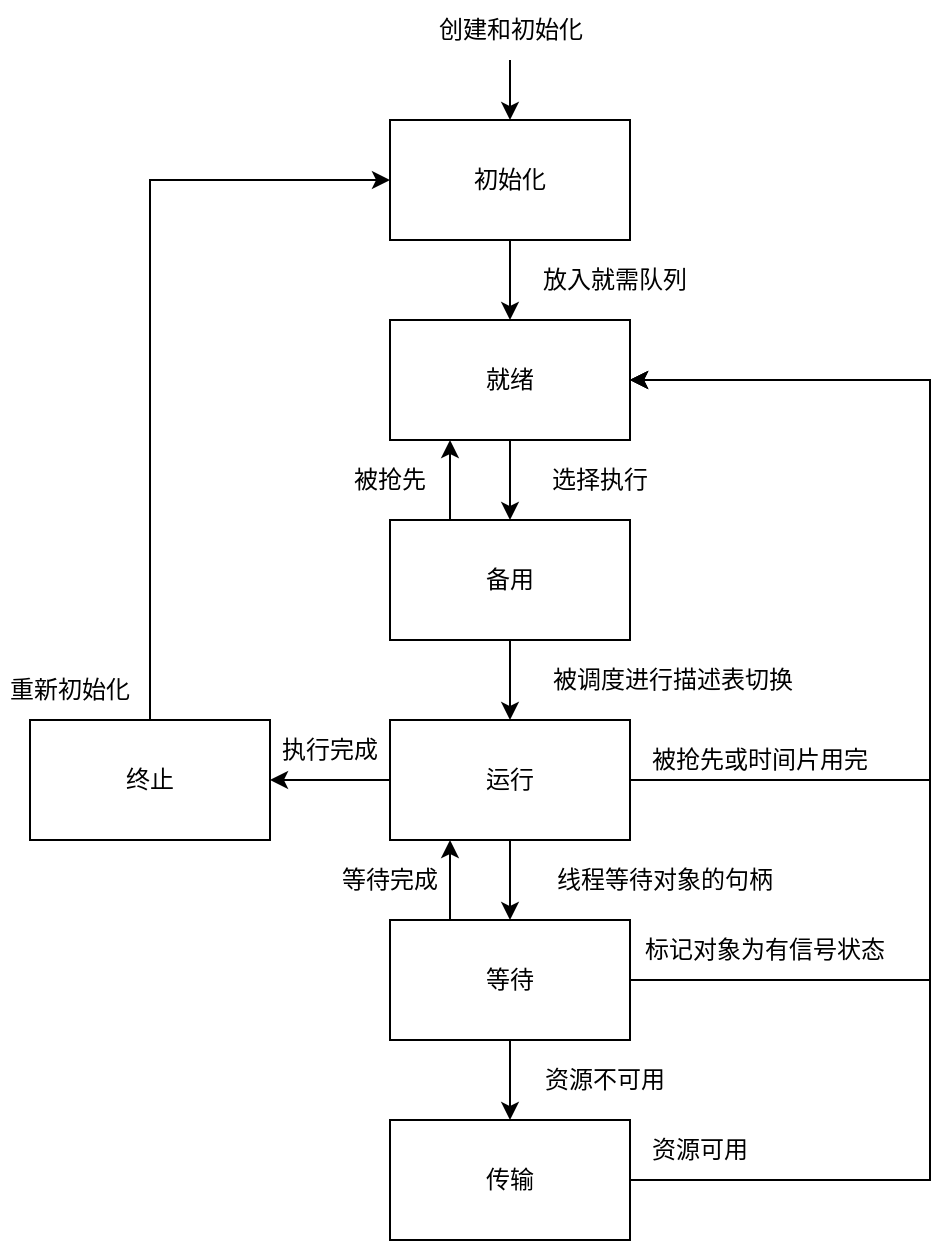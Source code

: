 <mxfile version="24.7.17">
  <diagram name="Page-1" id="mkKhUcKm5UyrQR3RTK5K">
    <mxGraphModel dx="1213" dy="669" grid="0" gridSize="5" guides="1" tooltips="1" connect="1" arrows="1" fold="1" page="0" pageScale="1" pageWidth="850" pageHeight="1100" background="none" math="0" shadow="0">
      <root>
        <mxCell id="0" />
        <mxCell id="1" parent="0" />
        <mxCell id="4ZR0F3iuvw6Yy7JSShZN-8" value="" style="edgeStyle=orthogonalEdgeStyle;rounded=0;orthogonalLoop=1;jettySize=auto;html=1;" edge="1" parent="1" source="4ZR0F3iuvw6Yy7JSShZN-1" target="4ZR0F3iuvw6Yy7JSShZN-2">
          <mxGeometry relative="1" as="geometry" />
        </mxCell>
        <mxCell id="4ZR0F3iuvw6Yy7JSShZN-1" value="初始化" style="rounded=0;whiteSpace=wrap;html=1;gradientColor=none;fillColor=none;strokeColor=default;" vertex="1" parent="1">
          <mxGeometry x="240" y="100" width="120" height="60" as="geometry" />
        </mxCell>
        <mxCell id="4ZR0F3iuvw6Yy7JSShZN-12" value="" style="edgeStyle=orthogonalEdgeStyle;rounded=0;orthogonalLoop=1;jettySize=auto;html=1;" edge="1" parent="1" source="4ZR0F3iuvw6Yy7JSShZN-2" target="4ZR0F3iuvw6Yy7JSShZN-3">
          <mxGeometry relative="1" as="geometry" />
        </mxCell>
        <mxCell id="4ZR0F3iuvw6Yy7JSShZN-2" value="就绪" style="rounded=0;whiteSpace=wrap;html=1;" vertex="1" parent="1">
          <mxGeometry x="240" y="200" width="120" height="60" as="geometry" />
        </mxCell>
        <mxCell id="4ZR0F3iuvw6Yy7JSShZN-14" value="" style="edgeStyle=orthogonalEdgeStyle;rounded=0;orthogonalLoop=1;jettySize=auto;html=1;" edge="1" parent="1" source="4ZR0F3iuvw6Yy7JSShZN-3" target="4ZR0F3iuvw6Yy7JSShZN-4">
          <mxGeometry relative="1" as="geometry" />
        </mxCell>
        <mxCell id="4ZR0F3iuvw6Yy7JSShZN-3" value="备用" style="rounded=0;whiteSpace=wrap;html=1;" vertex="1" parent="1">
          <mxGeometry x="240" y="300" width="120" height="60" as="geometry" />
        </mxCell>
        <mxCell id="4ZR0F3iuvw6Yy7JSShZN-16" value="" style="edgeStyle=orthogonalEdgeStyle;rounded=0;orthogonalLoop=1;jettySize=auto;html=1;" edge="1" parent="1" source="4ZR0F3iuvw6Yy7JSShZN-4" target="4ZR0F3iuvw6Yy7JSShZN-5">
          <mxGeometry relative="1" as="geometry" />
        </mxCell>
        <mxCell id="4ZR0F3iuvw6Yy7JSShZN-24" value="" style="edgeStyle=orthogonalEdgeStyle;rounded=0;orthogonalLoop=1;jettySize=auto;html=1;" edge="1" parent="1" source="4ZR0F3iuvw6Yy7JSShZN-4" target="4ZR0F3iuvw6Yy7JSShZN-7">
          <mxGeometry relative="1" as="geometry" />
        </mxCell>
        <mxCell id="4ZR0F3iuvw6Yy7JSShZN-32" style="edgeStyle=orthogonalEdgeStyle;rounded=0;orthogonalLoop=1;jettySize=auto;html=1;exitX=1;exitY=0.5;exitDx=0;exitDy=0;entryX=1;entryY=0.5;entryDx=0;entryDy=0;" edge="1" parent="1" source="4ZR0F3iuvw6Yy7JSShZN-4" target="4ZR0F3iuvw6Yy7JSShZN-2">
          <mxGeometry relative="1" as="geometry">
            <Array as="points">
              <mxPoint x="510" y="430" />
              <mxPoint x="510" y="230" />
            </Array>
          </mxGeometry>
        </mxCell>
        <mxCell id="4ZR0F3iuvw6Yy7JSShZN-4" value="运行" style="rounded=0;whiteSpace=wrap;html=1;" vertex="1" parent="1">
          <mxGeometry x="240" y="400" width="120" height="60" as="geometry" />
        </mxCell>
        <mxCell id="4ZR0F3iuvw6Yy7JSShZN-18" value="" style="edgeStyle=orthogonalEdgeStyle;rounded=0;orthogonalLoop=1;jettySize=auto;html=1;" edge="1" parent="1" source="4ZR0F3iuvw6Yy7JSShZN-5" target="4ZR0F3iuvw6Yy7JSShZN-6">
          <mxGeometry relative="1" as="geometry" />
        </mxCell>
        <mxCell id="4ZR0F3iuvw6Yy7JSShZN-20" style="edgeStyle=orthogonalEdgeStyle;rounded=0;orthogonalLoop=1;jettySize=auto;html=1;exitX=1;exitY=0.5;exitDx=0;exitDy=0;entryX=1;entryY=0.5;entryDx=0;entryDy=0;" edge="1" parent="1" source="4ZR0F3iuvw6Yy7JSShZN-5" target="4ZR0F3iuvw6Yy7JSShZN-2">
          <mxGeometry relative="1" as="geometry">
            <Array as="points">
              <mxPoint x="510" y="530" />
              <mxPoint x="510" y="230" />
            </Array>
          </mxGeometry>
        </mxCell>
        <mxCell id="4ZR0F3iuvw6Yy7JSShZN-5" value="等待" style="rounded=0;whiteSpace=wrap;html=1;" vertex="1" parent="1">
          <mxGeometry x="240" y="500" width="120" height="60" as="geometry" />
        </mxCell>
        <mxCell id="4ZR0F3iuvw6Yy7JSShZN-22" style="edgeStyle=orthogonalEdgeStyle;rounded=0;orthogonalLoop=1;jettySize=auto;html=1;exitX=1;exitY=0.5;exitDx=0;exitDy=0;entryX=1;entryY=0.5;entryDx=0;entryDy=0;" edge="1" parent="1" source="4ZR0F3iuvw6Yy7JSShZN-6" target="4ZR0F3iuvw6Yy7JSShZN-2">
          <mxGeometry relative="1" as="geometry">
            <Array as="points">
              <mxPoint x="510" y="630" />
              <mxPoint x="510" y="230" />
            </Array>
          </mxGeometry>
        </mxCell>
        <mxCell id="4ZR0F3iuvw6Yy7JSShZN-6" value="传输" style="rounded=0;whiteSpace=wrap;html=1;" vertex="1" parent="1">
          <mxGeometry x="240" y="600" width="120" height="60" as="geometry" />
        </mxCell>
        <mxCell id="4ZR0F3iuvw6Yy7JSShZN-28" style="edgeStyle=orthogonalEdgeStyle;rounded=0;orthogonalLoop=1;jettySize=auto;html=1;exitX=0.5;exitY=0;exitDx=0;exitDy=0;entryX=0;entryY=0.5;entryDx=0;entryDy=0;" edge="1" parent="1" source="4ZR0F3iuvw6Yy7JSShZN-7" target="4ZR0F3iuvw6Yy7JSShZN-1">
          <mxGeometry relative="1" as="geometry" />
        </mxCell>
        <mxCell id="4ZR0F3iuvw6Yy7JSShZN-7" value="终止" style="rounded=0;whiteSpace=wrap;html=1;" vertex="1" parent="1">
          <mxGeometry x="60" y="400" width="120" height="60" as="geometry" />
        </mxCell>
        <mxCell id="4ZR0F3iuvw6Yy7JSShZN-10" style="edgeStyle=orthogonalEdgeStyle;rounded=0;orthogonalLoop=1;jettySize=auto;html=1;" edge="1" parent="1" source="4ZR0F3iuvw6Yy7JSShZN-9" target="4ZR0F3iuvw6Yy7JSShZN-1">
          <mxGeometry relative="1" as="geometry" />
        </mxCell>
        <mxCell id="4ZR0F3iuvw6Yy7JSShZN-9" value="创建和初始化" style="text;html=1;align=center;verticalAlign=middle;whiteSpace=wrap;rounded=0;" vertex="1" parent="1">
          <mxGeometry x="252.5" y="40" width="95" height="30" as="geometry" />
        </mxCell>
        <mxCell id="4ZR0F3iuvw6Yy7JSShZN-11" value="放入就需队列" style="text;html=1;align=center;verticalAlign=middle;whiteSpace=wrap;rounded=0;" vertex="1" parent="1">
          <mxGeometry x="310" y="165" width="85" height="30" as="geometry" />
        </mxCell>
        <mxCell id="4ZR0F3iuvw6Yy7JSShZN-13" value="选择执行" style="text;html=1;align=center;verticalAlign=middle;whiteSpace=wrap;rounded=0;" vertex="1" parent="1">
          <mxGeometry x="315" y="265" width="60" height="30" as="geometry" />
        </mxCell>
        <mxCell id="4ZR0F3iuvw6Yy7JSShZN-15" value="被调度进行描述表切换" style="text;html=1;align=center;verticalAlign=middle;whiteSpace=wrap;rounded=0;" vertex="1" parent="1">
          <mxGeometry x="315" y="365" width="132.5" height="30" as="geometry" />
        </mxCell>
        <mxCell id="4ZR0F3iuvw6Yy7JSShZN-17" value="线程等待对象的句柄" style="text;html=1;align=center;verticalAlign=middle;whiteSpace=wrap;rounded=0;" vertex="1" parent="1">
          <mxGeometry x="315" y="465" width="125" height="30" as="geometry" />
        </mxCell>
        <mxCell id="4ZR0F3iuvw6Yy7JSShZN-19" value="资源不可用" style="text;html=1;align=center;verticalAlign=middle;whiteSpace=wrap;rounded=0;" vertex="1" parent="1">
          <mxGeometry x="305" y="565" width="85" height="30" as="geometry" />
        </mxCell>
        <mxCell id="4ZR0F3iuvw6Yy7JSShZN-21" value="标记对象为有信号状态" style="text;html=1;align=center;verticalAlign=middle;whiteSpace=wrap;rounded=0;" vertex="1" parent="1">
          <mxGeometry x="365" y="500" width="125" height="30" as="geometry" />
        </mxCell>
        <mxCell id="4ZR0F3iuvw6Yy7JSShZN-23" value="资源可用" style="text;html=1;align=center;verticalAlign=middle;whiteSpace=wrap;rounded=0;" vertex="1" parent="1">
          <mxGeometry x="365" y="600" width="60" height="30" as="geometry" />
        </mxCell>
        <mxCell id="4ZR0F3iuvw6Yy7JSShZN-25" value="执行完成" style="text;html=1;align=center;verticalAlign=middle;whiteSpace=wrap;rounded=0;" vertex="1" parent="1">
          <mxGeometry x="180" y="400" width="60" height="30" as="geometry" />
        </mxCell>
        <mxCell id="4ZR0F3iuvw6Yy7JSShZN-26" value="" style="endArrow=classic;html=1;rounded=0;entryX=0.25;entryY=1;entryDx=0;entryDy=0;exitX=0.25;exitY=0;exitDx=0;exitDy=0;" edge="1" parent="1" source="4ZR0F3iuvw6Yy7JSShZN-3" target="4ZR0F3iuvw6Yy7JSShZN-2">
          <mxGeometry width="50" height="50" relative="1" as="geometry">
            <mxPoint x="330" y="340" as="sourcePoint" />
            <mxPoint x="380" y="290" as="targetPoint" />
          </mxGeometry>
        </mxCell>
        <mxCell id="4ZR0F3iuvw6Yy7JSShZN-27" value="被抢先" style="text;html=1;align=center;verticalAlign=middle;whiteSpace=wrap;rounded=0;" vertex="1" parent="1">
          <mxGeometry x="210" y="265" width="60" height="30" as="geometry" />
        </mxCell>
        <mxCell id="4ZR0F3iuvw6Yy7JSShZN-29" value="重新初始化" style="text;html=1;align=center;verticalAlign=middle;whiteSpace=wrap;rounded=0;" vertex="1" parent="1">
          <mxGeometry x="45" y="370" width="70" height="30" as="geometry" />
        </mxCell>
        <mxCell id="4ZR0F3iuvw6Yy7JSShZN-30" value="" style="endArrow=classic;html=1;rounded=0;entryX=0.25;entryY=1;entryDx=0;entryDy=0;exitX=0.25;exitY=0;exitDx=0;exitDy=0;" edge="1" parent="1">
          <mxGeometry width="50" height="50" relative="1" as="geometry">
            <mxPoint x="270" y="500" as="sourcePoint" />
            <mxPoint x="270" y="460" as="targetPoint" />
          </mxGeometry>
        </mxCell>
        <mxCell id="4ZR0F3iuvw6Yy7JSShZN-31" value="等待完成" style="text;html=1;align=center;verticalAlign=middle;whiteSpace=wrap;rounded=0;" vertex="1" parent="1">
          <mxGeometry x="210" y="465" width="60" height="30" as="geometry" />
        </mxCell>
        <mxCell id="4ZR0F3iuvw6Yy7JSShZN-33" value="被抢先或时间片用完" style="text;html=1;align=center;verticalAlign=middle;whiteSpace=wrap;rounded=0;" vertex="1" parent="1">
          <mxGeometry x="360" y="405" width="130" height="30" as="geometry" />
        </mxCell>
      </root>
    </mxGraphModel>
  </diagram>
</mxfile>
